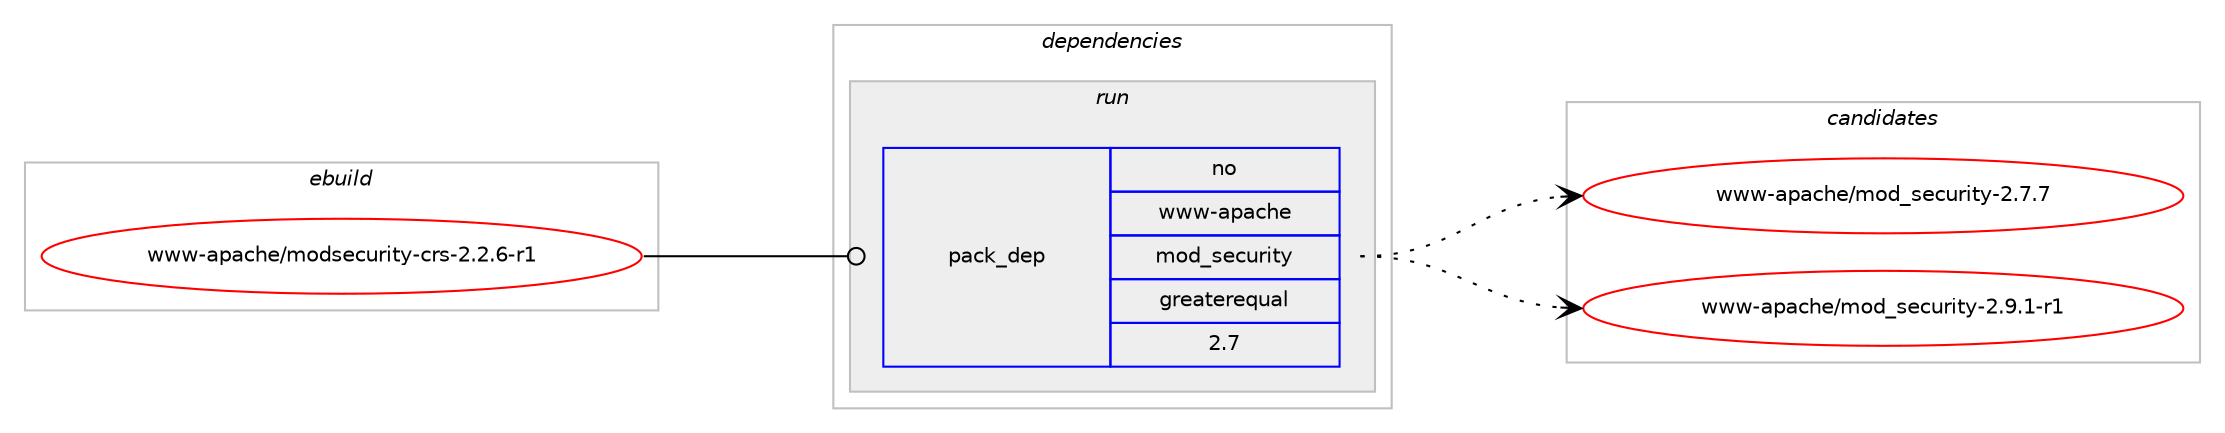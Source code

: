 digraph prolog {

# *************
# Graph options
# *************

newrank=true;
concentrate=true;
compound=true;
graph [rankdir=LR,fontname=Helvetica,fontsize=10,ranksep=1.5];#, ranksep=2.5, nodesep=0.2];
edge  [arrowhead=vee];
node  [fontname=Helvetica,fontsize=10];

# **********
# The ebuild
# **********

subgraph cluster_leftcol {
color=gray;
rank=same;
label=<<i>ebuild</i>>;
id [label="www-apache/modsecurity-crs-2.2.6-r1", color=red, width=4, href="../www-apache/modsecurity-crs-2.2.6-r1.svg"];
}

# ****************
# The dependencies
# ****************

subgraph cluster_midcol {
color=gray;
label=<<i>dependencies</i>>;
subgraph cluster_compile {
fillcolor="#eeeeee";
style=filled;
label=<<i>compile</i>>;
}
subgraph cluster_compileandrun {
fillcolor="#eeeeee";
style=filled;
label=<<i>compile and run</i>>;
}
subgraph cluster_run {
fillcolor="#eeeeee";
style=filled;
label=<<i>run</i>>;
subgraph pack371368 {
dependency499618 [label=<<TABLE BORDER="0" CELLBORDER="1" CELLSPACING="0" CELLPADDING="4" WIDTH="220"><TR><TD ROWSPAN="6" CELLPADDING="30">pack_dep</TD></TR><TR><TD WIDTH="110">no</TD></TR><TR><TD>www-apache</TD></TR><TR><TD>mod_security</TD></TR><TR><TD>greaterequal</TD></TR><TR><TD>2.7</TD></TR></TABLE>>, shape=none, color=blue];
}
id:e -> dependency499618:w [weight=20,style="solid",arrowhead="odot"];
}
}

# **************
# The candidates
# **************

subgraph cluster_choices {
rank=same;
color=gray;
label=<<i>candidates</i>>;

subgraph choice371368 {
color=black;
nodesep=1;
choice11911911945971129799104101471091111009511510199117114105116121455046554655 [label="www-apache/mod_security-2.7.7", color=red, width=4,href="../www-apache/mod_security-2.7.7.svg"];
choice119119119459711297991041014710911110095115101991171141051161214550465746494511449 [label="www-apache/mod_security-2.9.1-r1", color=red, width=4,href="../www-apache/mod_security-2.9.1-r1.svg"];
dependency499618:e -> choice11911911945971129799104101471091111009511510199117114105116121455046554655:w [style=dotted,weight="100"];
dependency499618:e -> choice119119119459711297991041014710911110095115101991171141051161214550465746494511449:w [style=dotted,weight="100"];
}
}

}
